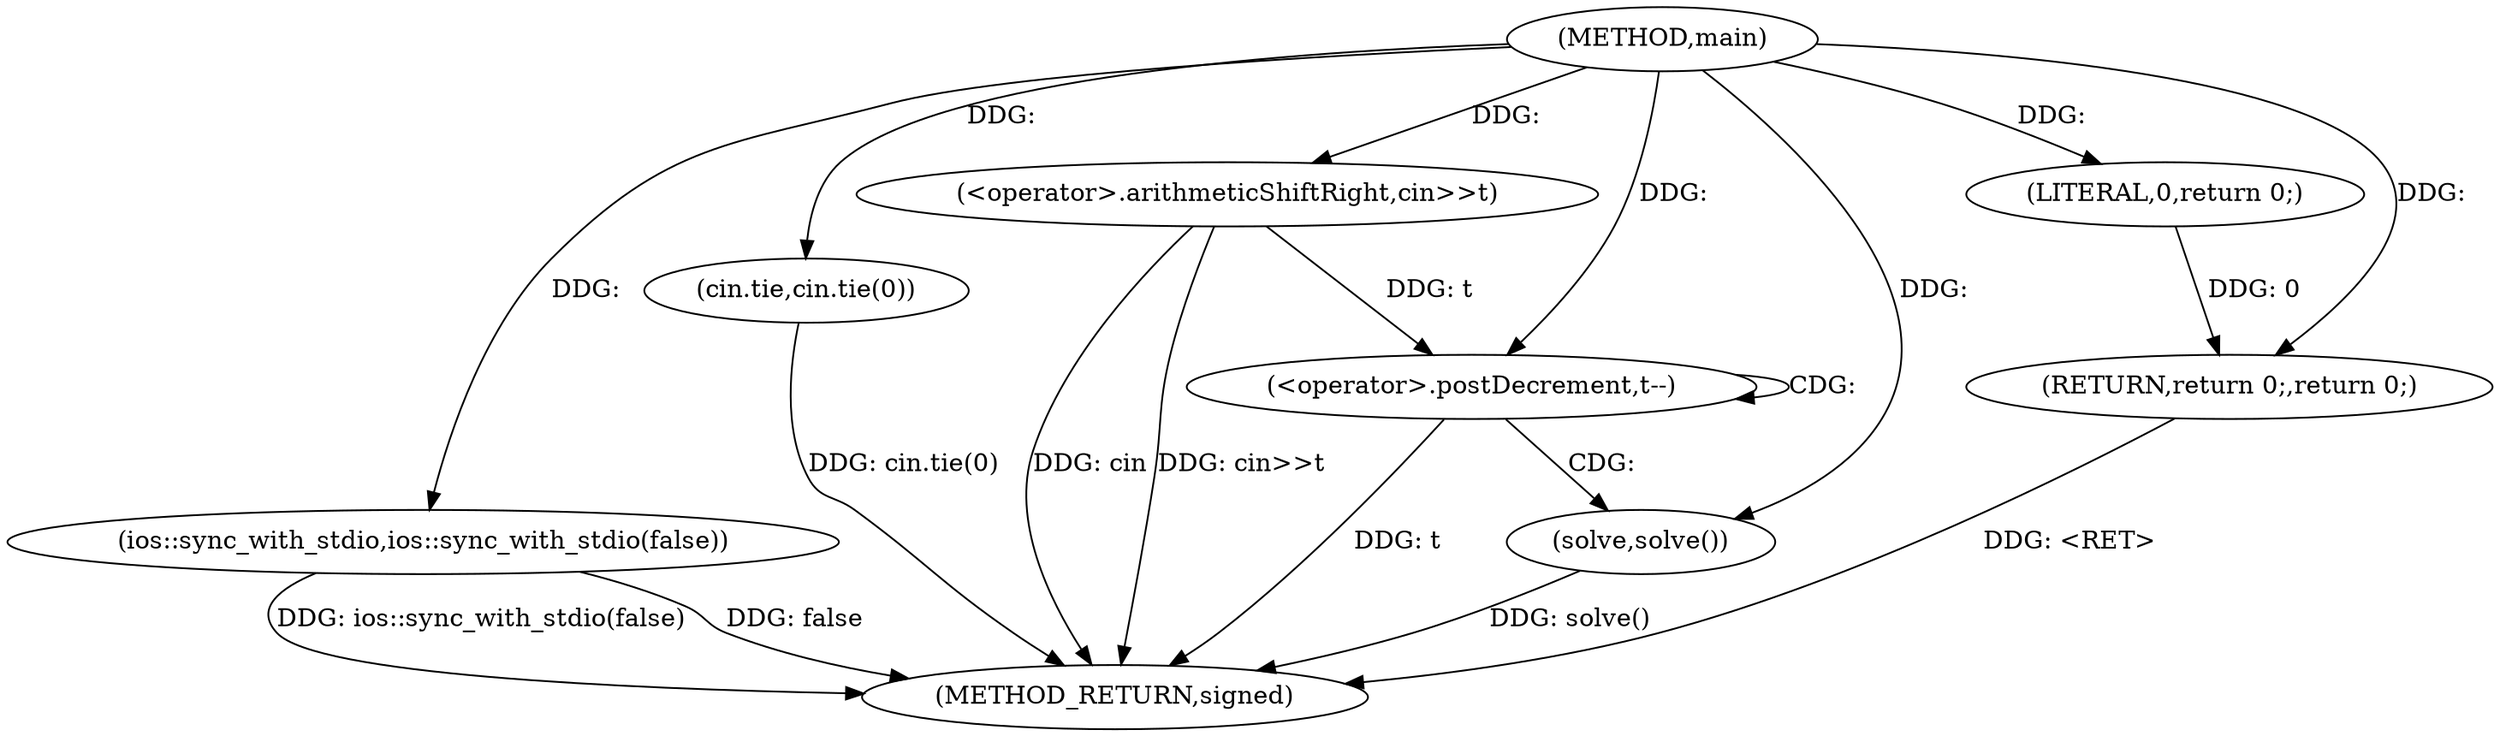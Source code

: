 digraph "main" {  
"1000566" [label = "(METHOD,main)" ]
"1000583" [label = "(METHOD_RETURN,signed)" ]
"1000568" [label = "(ios::sync_with_stdio,ios::sync_with_stdio(false))" ]
"1000570" [label = "(cin.tie,cin.tie(0))" ]
"1000573" [label = "(<operator>.arithmeticShiftRight,cin>>t)" ]
"1000581" [label = "(RETURN,return 0;,return 0;)" ]
"1000577" [label = "(<operator>.postDecrement,t--)" ]
"1000582" [label = "(LITERAL,0,return 0;)" ]
"1000580" [label = "(solve,solve())" ]
  "1000581" -> "1000583"  [ label = "DDG: <RET>"] 
  "1000568" -> "1000583"  [ label = "DDG: ios::sync_with_stdio(false)"] 
  "1000570" -> "1000583"  [ label = "DDG: cin.tie(0)"] 
  "1000573" -> "1000583"  [ label = "DDG: cin>>t"] 
  "1000577" -> "1000583"  [ label = "DDG: t"] 
  "1000580" -> "1000583"  [ label = "DDG: solve()"] 
  "1000568" -> "1000583"  [ label = "DDG: false"] 
  "1000573" -> "1000583"  [ label = "DDG: cin"] 
  "1000582" -> "1000581"  [ label = "DDG: 0"] 
  "1000566" -> "1000581"  [ label = "DDG: "] 
  "1000566" -> "1000568"  [ label = "DDG: "] 
  "1000566" -> "1000570"  [ label = "DDG: "] 
  "1000566" -> "1000573"  [ label = "DDG: "] 
  "1000566" -> "1000582"  [ label = "DDG: "] 
  "1000573" -> "1000577"  [ label = "DDG: t"] 
  "1000566" -> "1000577"  [ label = "DDG: "] 
  "1000566" -> "1000580"  [ label = "DDG: "] 
  "1000577" -> "1000580"  [ label = "CDG: "] 
  "1000577" -> "1000577"  [ label = "CDG: "] 
}
